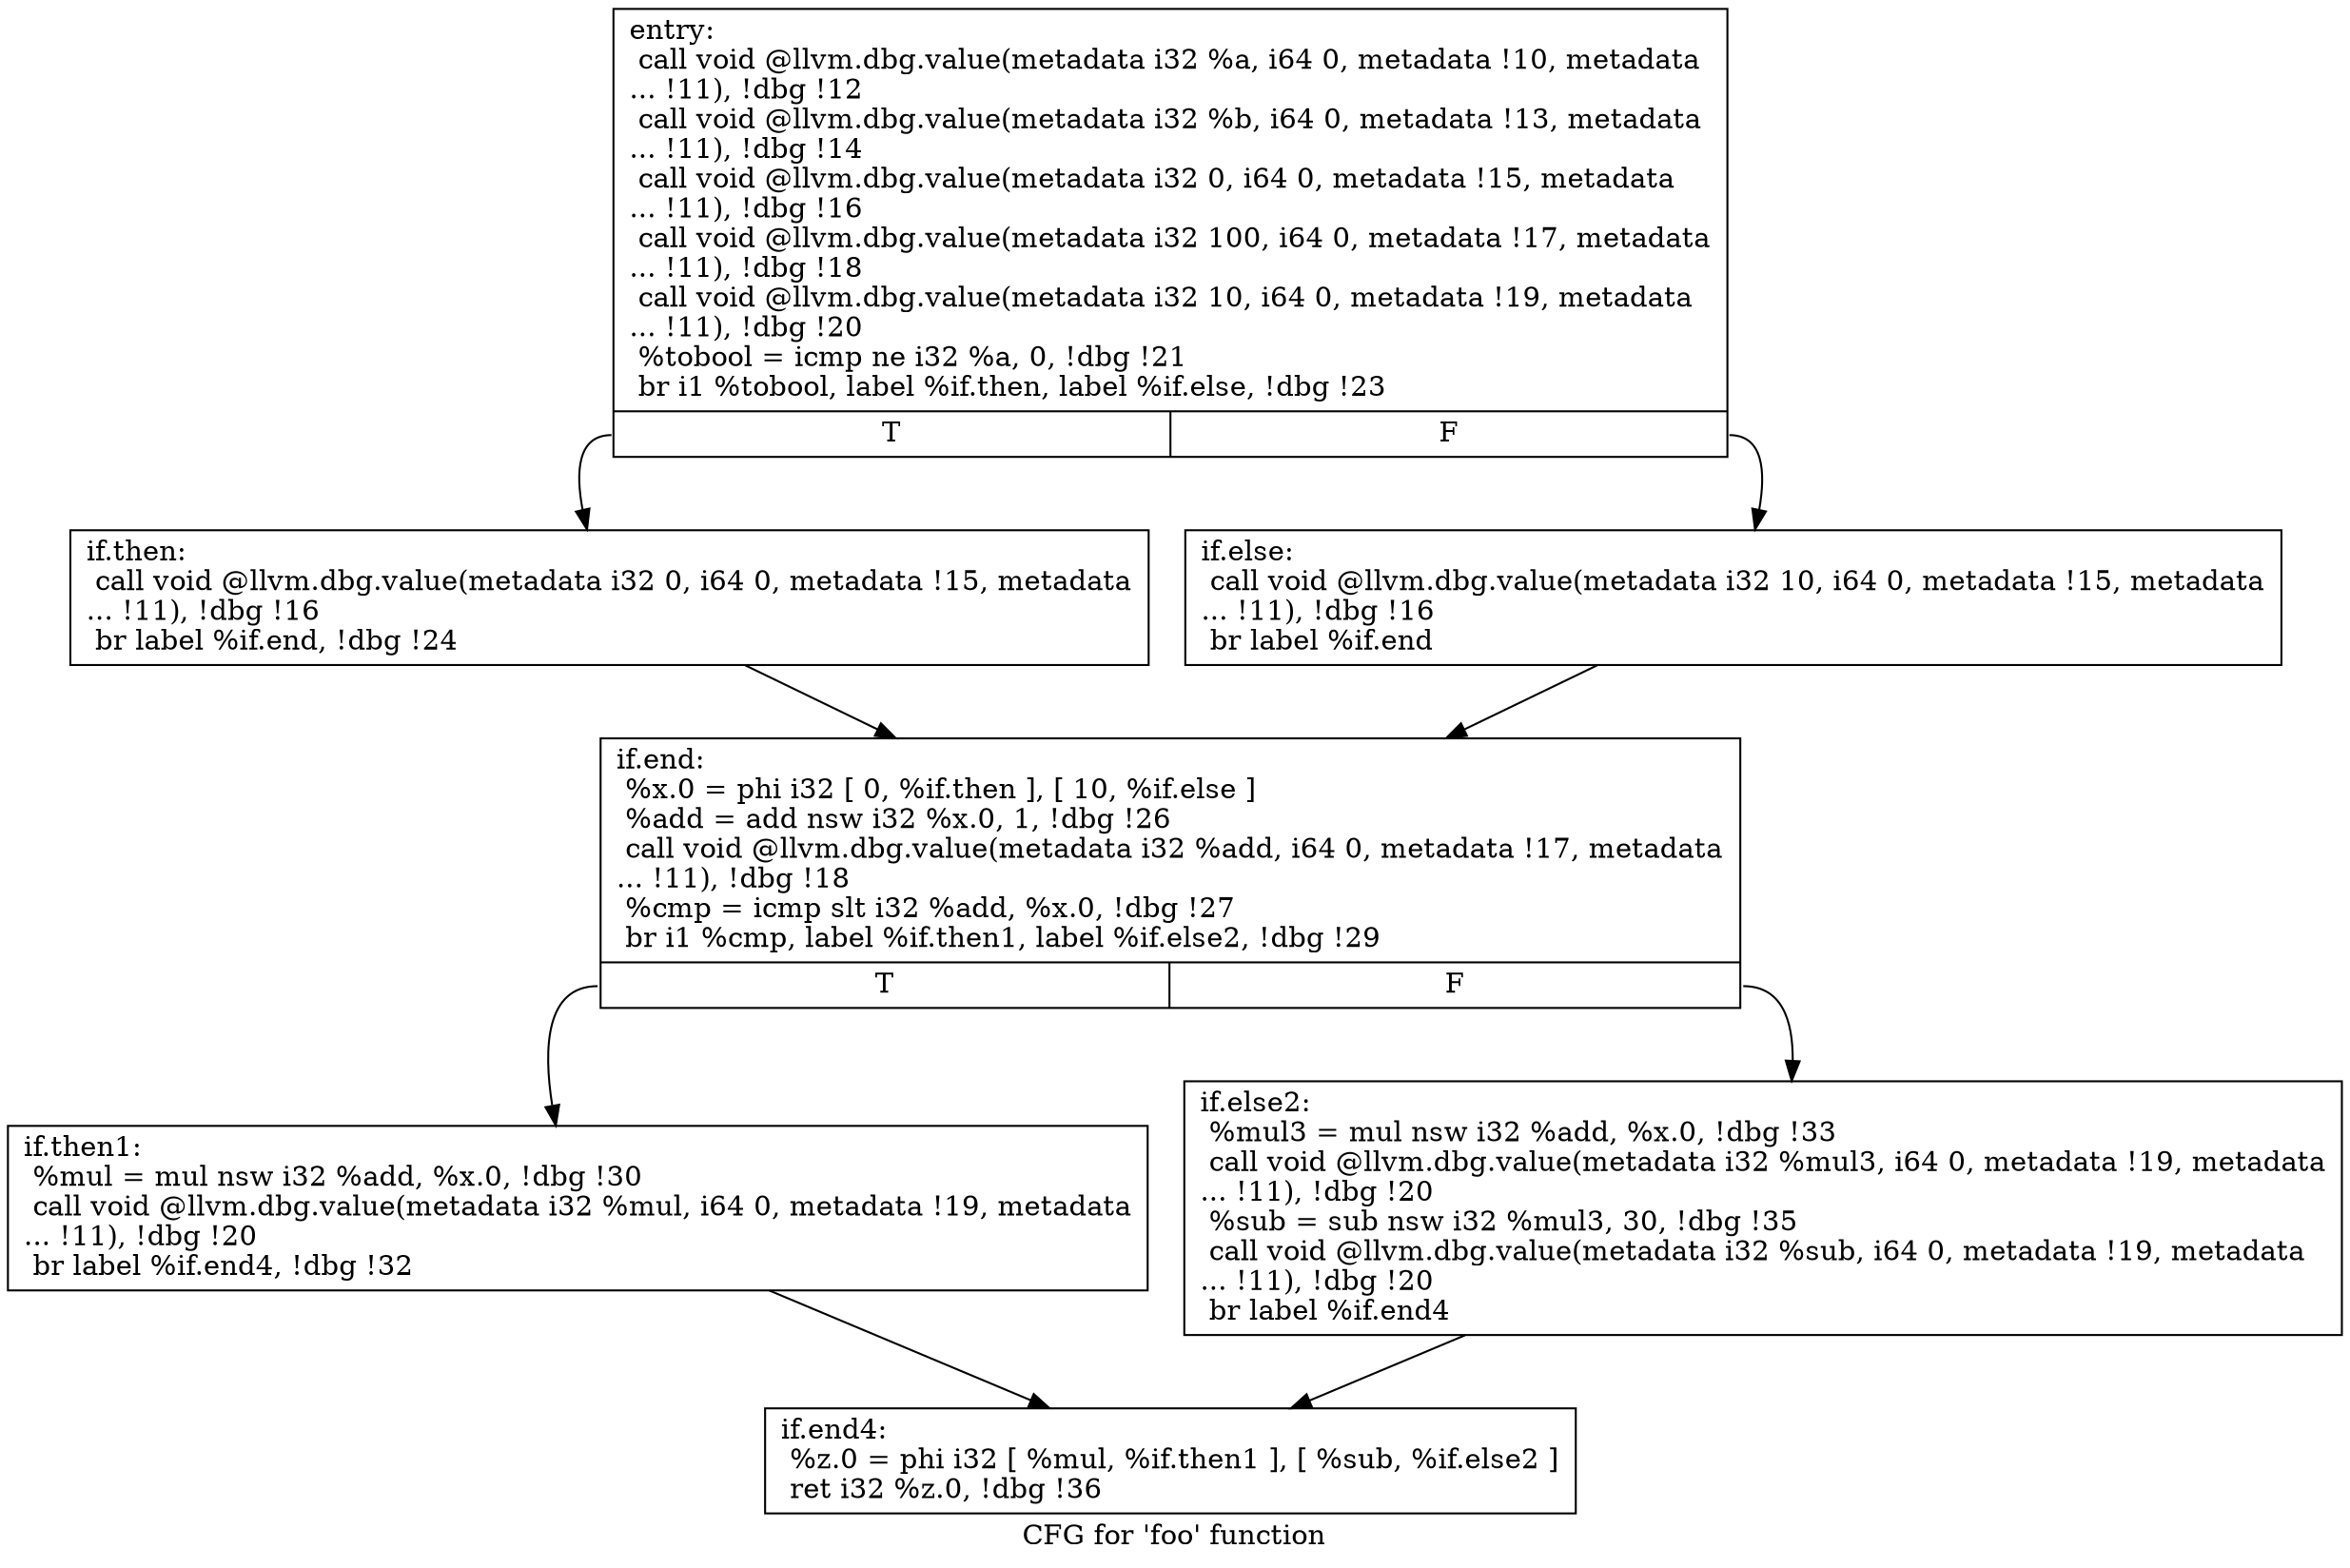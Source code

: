 digraph "CFG for 'foo' function" {
	label="CFG for 'foo' function";

	Node0x67c5d10 [shape=record,label="{entry:\l  call void @llvm.dbg.value(metadata i32 %a, i64 0, metadata !10, metadata\l... !11), !dbg !12\l  call void @llvm.dbg.value(metadata i32 %b, i64 0, metadata !13, metadata\l... !11), !dbg !14\l  call void @llvm.dbg.value(metadata i32 0, i64 0, metadata !15, metadata\l... !11), !dbg !16\l  call void @llvm.dbg.value(metadata i32 100, i64 0, metadata !17, metadata\l... !11), !dbg !18\l  call void @llvm.dbg.value(metadata i32 10, i64 0, metadata !19, metadata\l... !11), !dbg !20\l  %tobool = icmp ne i32 %a, 0, !dbg !21\l  br i1 %tobool, label %if.then, label %if.else, !dbg !23\l|{<s0>T|<s1>F}}"];
	Node0x67c5d10:s0 -> Node0x67de020;
	Node0x67c5d10:s1 -> Node0x67de0d0;
	Node0x67de020 [shape=record,label="{if.then:                                          \l  call void @llvm.dbg.value(metadata i32 0, i64 0, metadata !15, metadata\l... !11), !dbg !16\l  br label %if.end, !dbg !24\l}"];
	Node0x67de020 -> Node0x67de210;
	Node0x67de0d0 [shape=record,label="{if.else:                                          \l  call void @llvm.dbg.value(metadata i32 10, i64 0, metadata !15, metadata\l... !11), !dbg !16\l  br label %if.end\l}"];
	Node0x67de0d0 -> Node0x67de210;
	Node0x67de210 [shape=record,label="{if.end:                                           \l  %x.0 = phi i32 [ 0, %if.then ], [ 10, %if.else ]\l  %add = add nsw i32 %x.0, 1, !dbg !26\l  call void @llvm.dbg.value(metadata i32 %add, i64 0, metadata !17, metadata\l... !11), !dbg !18\l  %cmp = icmp slt i32 %add, %x.0, !dbg !27\l  br i1 %cmp, label %if.then1, label %if.else2, !dbg !29\l|{<s0>T|<s1>F}}"];
	Node0x67de210:s0 -> Node0x67dfa00;
	Node0x67de210:s1 -> Node0x67dfac0;
	Node0x67dfa00 [shape=record,label="{if.then1:                                         \l  %mul = mul nsw i32 %add, %x.0, !dbg !30\l  call void @llvm.dbg.value(metadata i32 %mul, i64 0, metadata !19, metadata\l... !11), !dbg !20\l  br label %if.end4, !dbg !32\l}"];
	Node0x67dfa00 -> Node0x67c7c60;
	Node0x67dfac0 [shape=record,label="{if.else2:                                         \l  %mul3 = mul nsw i32 %add, %x.0, !dbg !33\l  call void @llvm.dbg.value(metadata i32 %mul3, i64 0, metadata !19, metadata\l... !11), !dbg !20\l  %sub = sub nsw i32 %mul3, 30, !dbg !35\l  call void @llvm.dbg.value(metadata i32 %sub, i64 0, metadata !19, metadata\l... !11), !dbg !20\l  br label %if.end4\l}"];
	Node0x67dfac0 -> Node0x67c7c60;
	Node0x67c7c60 [shape=record,label="{if.end4:                                          \l  %z.0 = phi i32 [ %mul, %if.then1 ], [ %sub, %if.else2 ]\l  ret i32 %z.0, !dbg !36\l}"];
}
